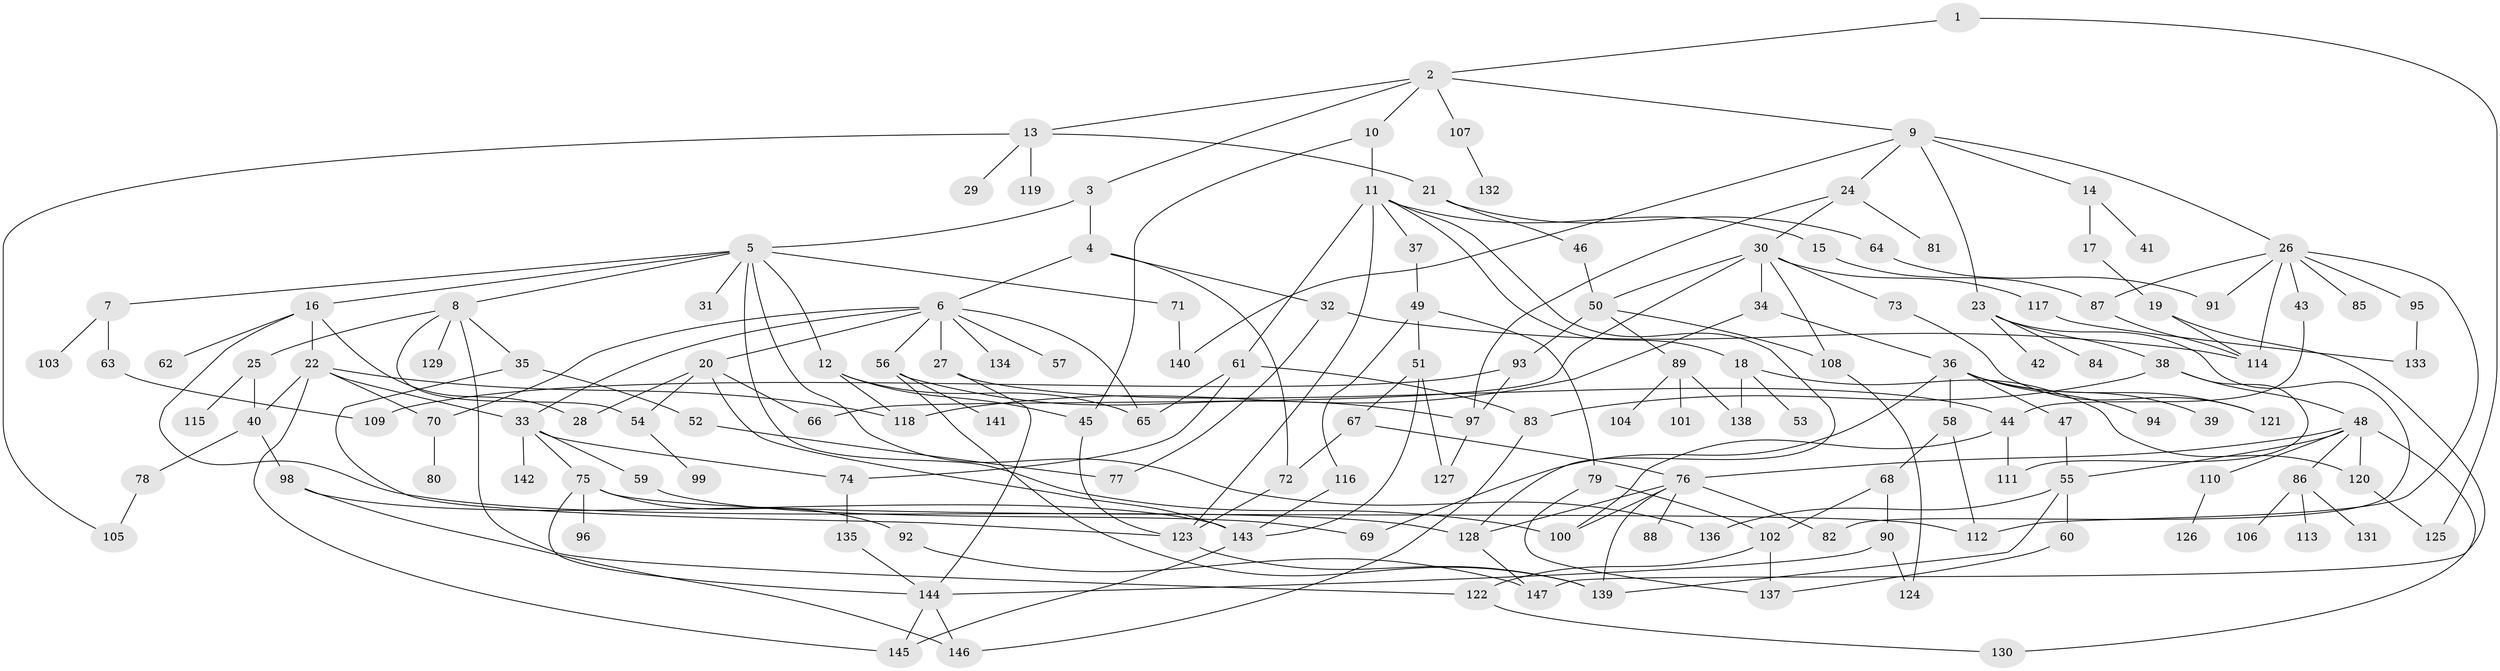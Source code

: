 // Generated by graph-tools (version 1.1) at 2025/41/03/09/25 04:41:26]
// undirected, 147 vertices, 216 edges
graph export_dot {
graph [start="1"]
  node [color=gray90,style=filled];
  1;
  2;
  3;
  4;
  5;
  6;
  7;
  8;
  9;
  10;
  11;
  12;
  13;
  14;
  15;
  16;
  17;
  18;
  19;
  20;
  21;
  22;
  23;
  24;
  25;
  26;
  27;
  28;
  29;
  30;
  31;
  32;
  33;
  34;
  35;
  36;
  37;
  38;
  39;
  40;
  41;
  42;
  43;
  44;
  45;
  46;
  47;
  48;
  49;
  50;
  51;
  52;
  53;
  54;
  55;
  56;
  57;
  58;
  59;
  60;
  61;
  62;
  63;
  64;
  65;
  66;
  67;
  68;
  69;
  70;
  71;
  72;
  73;
  74;
  75;
  76;
  77;
  78;
  79;
  80;
  81;
  82;
  83;
  84;
  85;
  86;
  87;
  88;
  89;
  90;
  91;
  92;
  93;
  94;
  95;
  96;
  97;
  98;
  99;
  100;
  101;
  102;
  103;
  104;
  105;
  106;
  107;
  108;
  109;
  110;
  111;
  112;
  113;
  114;
  115;
  116;
  117;
  118;
  119;
  120;
  121;
  122;
  123;
  124;
  125;
  126;
  127;
  128;
  129;
  130;
  131;
  132;
  133;
  134;
  135;
  136;
  137;
  138;
  139;
  140;
  141;
  142;
  143;
  144;
  145;
  146;
  147;
  1 -- 2;
  1 -- 125;
  2 -- 3;
  2 -- 9;
  2 -- 10;
  2 -- 13;
  2 -- 107;
  3 -- 4;
  3 -- 5;
  4 -- 6;
  4 -- 32;
  4 -- 72;
  5 -- 7;
  5 -- 8;
  5 -- 12;
  5 -- 16;
  5 -- 31;
  5 -- 71;
  5 -- 136;
  5 -- 100;
  6 -- 20;
  6 -- 27;
  6 -- 56;
  6 -- 57;
  6 -- 65;
  6 -- 134;
  6 -- 70;
  6 -- 33;
  7 -- 63;
  7 -- 103;
  8 -- 25;
  8 -- 35;
  8 -- 54;
  8 -- 122;
  8 -- 129;
  9 -- 14;
  9 -- 23;
  9 -- 24;
  9 -- 26;
  9 -- 140;
  10 -- 11;
  10 -- 45;
  11 -- 15;
  11 -- 18;
  11 -- 37;
  11 -- 61;
  11 -- 123;
  11 -- 128;
  12 -- 118;
  12 -- 45;
  12 -- 65;
  13 -- 21;
  13 -- 29;
  13 -- 119;
  13 -- 105;
  14 -- 17;
  14 -- 41;
  15 -- 87;
  16 -- 22;
  16 -- 28;
  16 -- 62;
  16 -- 128;
  17 -- 19;
  18 -- 53;
  18 -- 120;
  18 -- 138;
  19 -- 114;
  19 -- 147;
  20 -- 66;
  20 -- 143;
  20 -- 28;
  20 -- 54;
  21 -- 46;
  21 -- 64;
  22 -- 33;
  22 -- 40;
  22 -- 70;
  22 -- 118;
  22 -- 145;
  23 -- 38;
  23 -- 42;
  23 -- 84;
  23 -- 82;
  24 -- 30;
  24 -- 81;
  24 -- 97;
  25 -- 115;
  25 -- 40;
  26 -- 43;
  26 -- 85;
  26 -- 87;
  26 -- 91;
  26 -- 95;
  26 -- 114;
  26 -- 112;
  27 -- 144;
  27 -- 44;
  30 -- 34;
  30 -- 50;
  30 -- 73;
  30 -- 117;
  30 -- 108;
  30 -- 66;
  32 -- 77;
  32 -- 114;
  33 -- 59;
  33 -- 75;
  33 -- 142;
  33 -- 74;
  34 -- 36;
  34 -- 118;
  35 -- 52;
  35 -- 123;
  36 -- 39;
  36 -- 47;
  36 -- 58;
  36 -- 69;
  36 -- 94;
  36 -- 121;
  37 -- 49;
  38 -- 48;
  38 -- 83;
  38 -- 111;
  40 -- 78;
  40 -- 98;
  43 -- 44;
  44 -- 100;
  44 -- 111;
  45 -- 123;
  46 -- 50;
  47 -- 55;
  48 -- 76;
  48 -- 86;
  48 -- 110;
  48 -- 120;
  48 -- 55;
  48 -- 130;
  49 -- 51;
  49 -- 79;
  49 -- 116;
  50 -- 89;
  50 -- 93;
  50 -- 108;
  51 -- 67;
  51 -- 127;
  51 -- 143;
  52 -- 77;
  54 -- 99;
  55 -- 60;
  55 -- 136;
  55 -- 139;
  56 -- 141;
  56 -- 139;
  56 -- 97;
  58 -- 68;
  58 -- 112;
  59 -- 69;
  60 -- 137;
  61 -- 74;
  61 -- 65;
  61 -- 83;
  63 -- 109;
  64 -- 91;
  67 -- 72;
  67 -- 76;
  68 -- 90;
  68 -- 102;
  70 -- 80;
  71 -- 140;
  72 -- 123;
  73 -- 121;
  74 -- 135;
  75 -- 92;
  75 -- 96;
  75 -- 112;
  75 -- 144;
  76 -- 82;
  76 -- 88;
  76 -- 128;
  76 -- 139;
  76 -- 100;
  78 -- 105;
  79 -- 137;
  79 -- 102;
  83 -- 146;
  86 -- 106;
  86 -- 113;
  86 -- 131;
  87 -- 114;
  89 -- 101;
  89 -- 104;
  89 -- 138;
  90 -- 124;
  90 -- 144;
  92 -- 147;
  93 -- 109;
  93 -- 97;
  95 -- 133;
  97 -- 127;
  98 -- 146;
  98 -- 143;
  102 -- 137;
  102 -- 122;
  107 -- 132;
  108 -- 124;
  110 -- 126;
  116 -- 143;
  117 -- 133;
  120 -- 125;
  122 -- 130;
  123 -- 139;
  128 -- 147;
  135 -- 144;
  143 -- 145;
  144 -- 145;
  144 -- 146;
}
